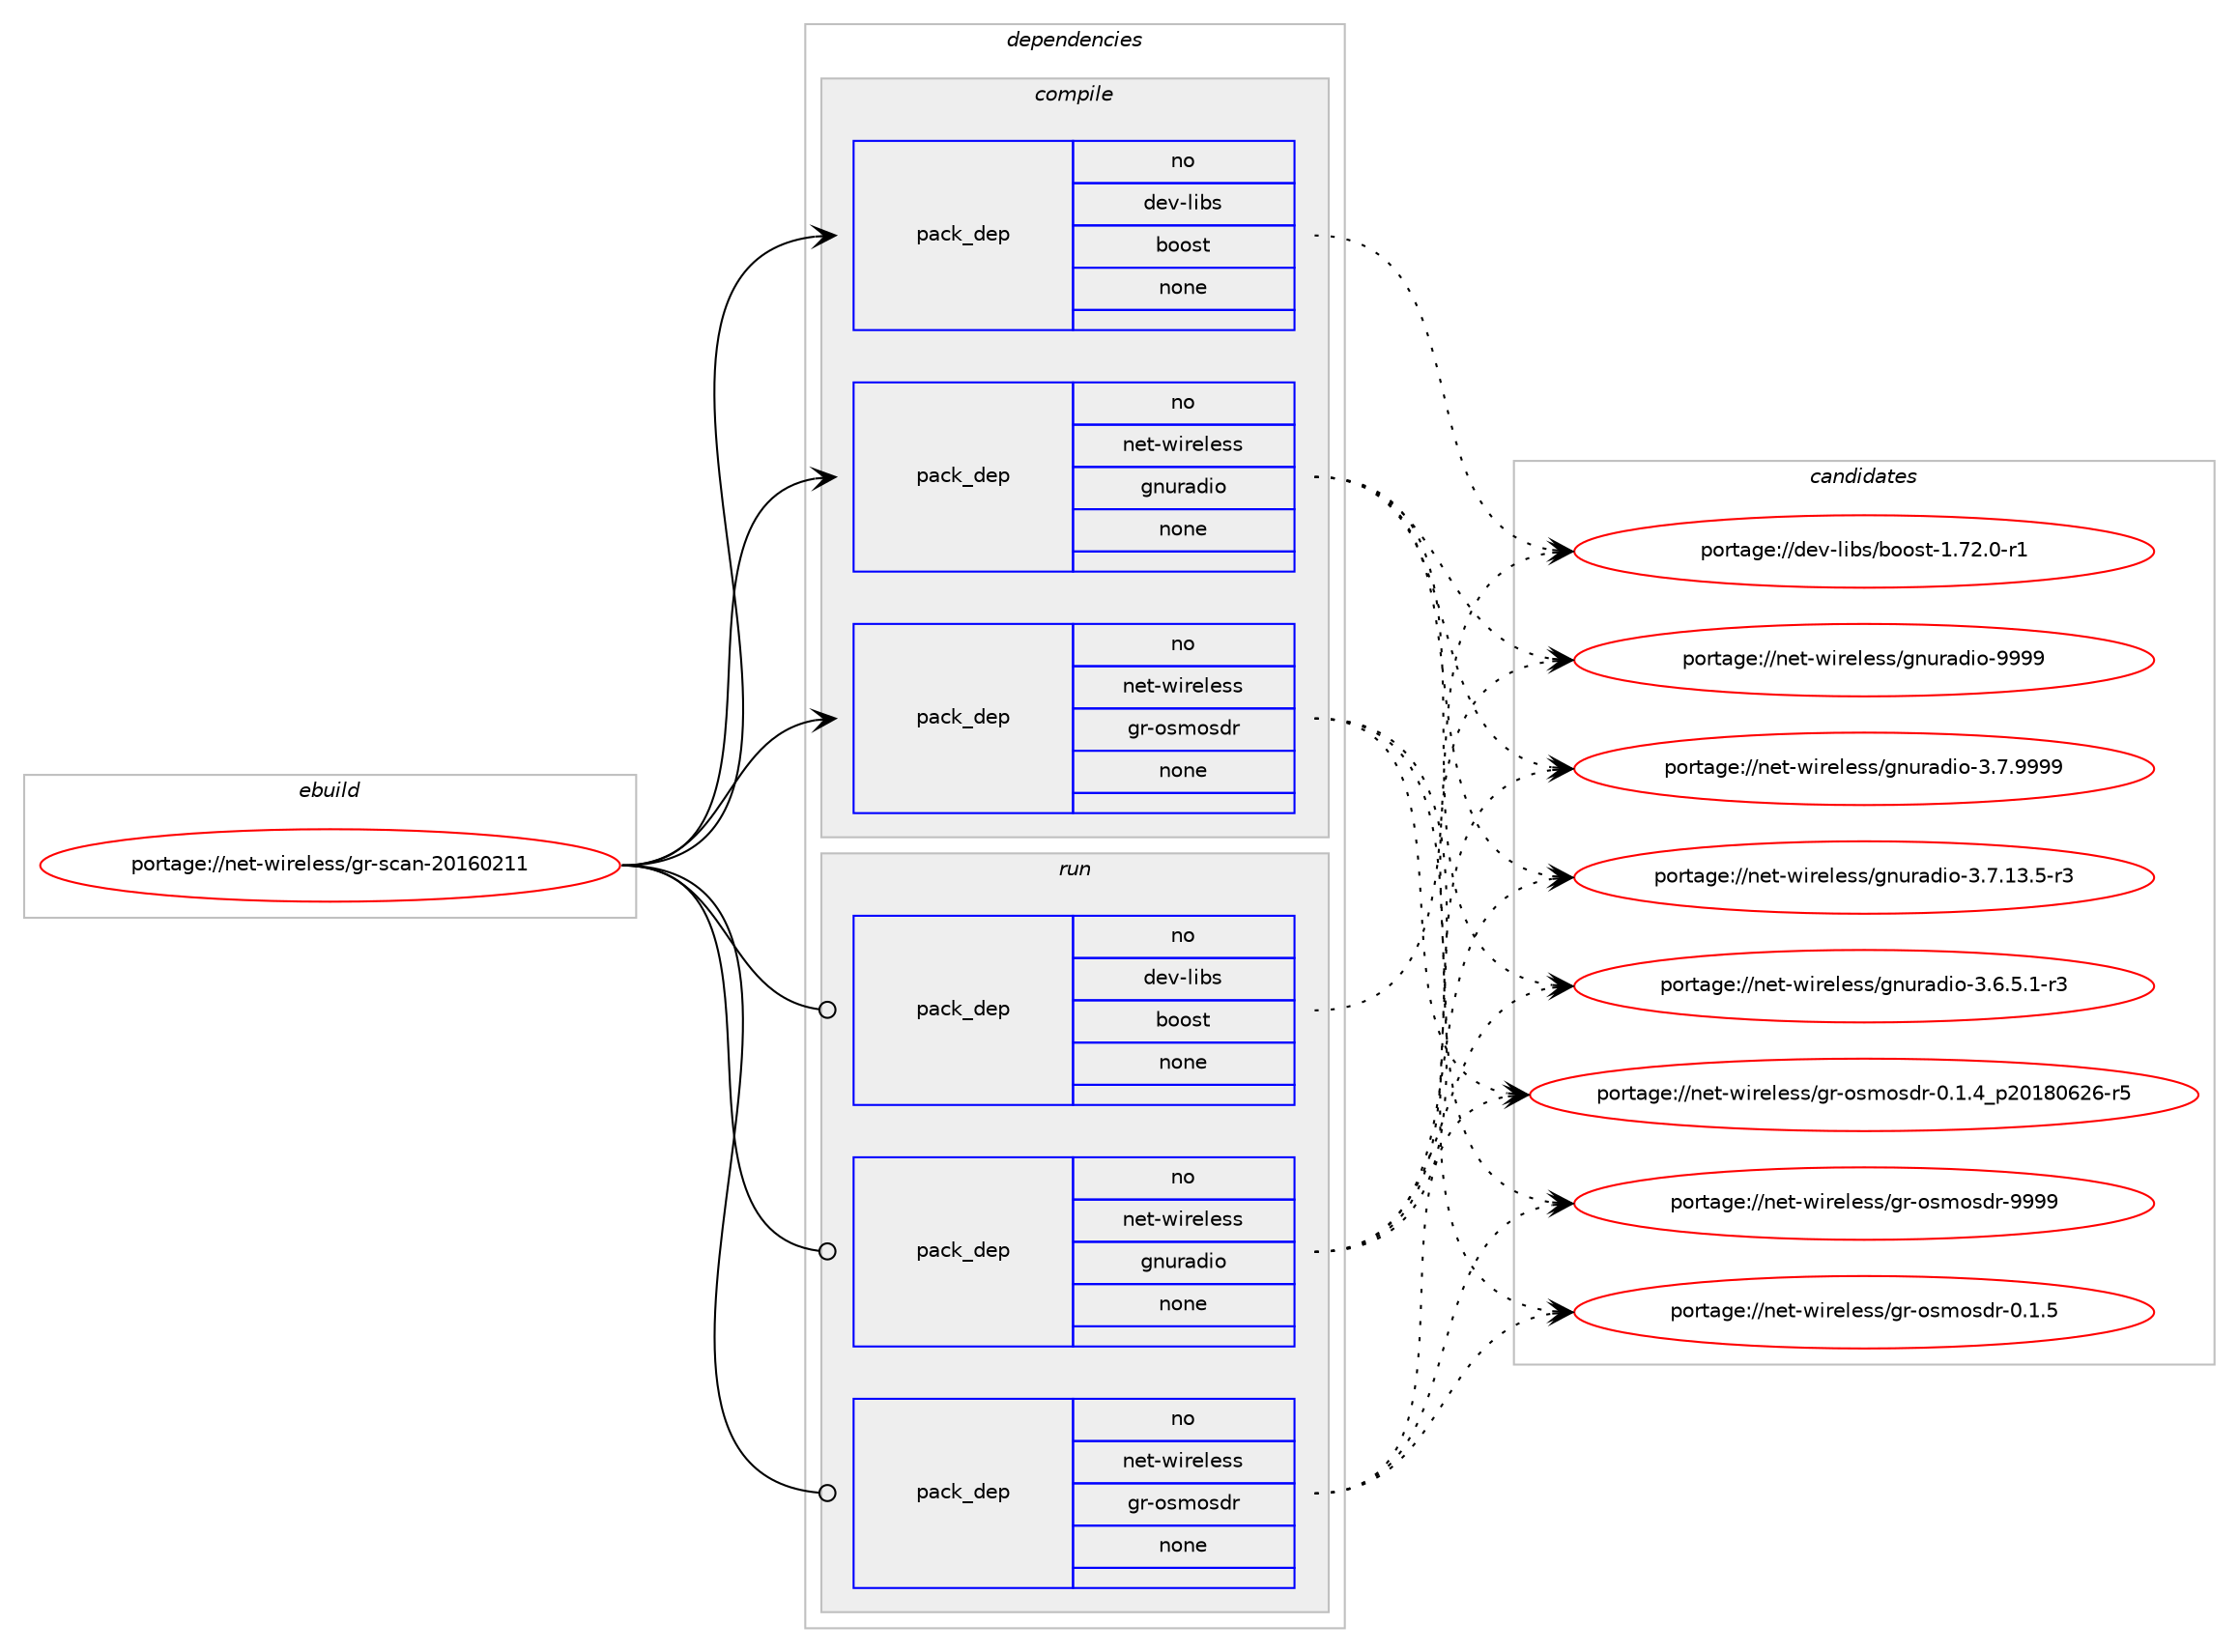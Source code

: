 digraph prolog {

# *************
# Graph options
# *************

newrank=true;
concentrate=true;
compound=true;
graph [rankdir=LR,fontname=Helvetica,fontsize=10,ranksep=1.5];#, ranksep=2.5, nodesep=0.2];
edge  [arrowhead=vee];
node  [fontname=Helvetica,fontsize=10];

# **********
# The ebuild
# **********

subgraph cluster_leftcol {
color=gray;
rank=same;
label=<<i>ebuild</i>>;
id [label="portage://net-wireless/gr-scan-20160211", color=red, width=4, href="../net-wireless/gr-scan-20160211.svg"];
}

# ****************
# The dependencies
# ****************

subgraph cluster_midcol {
color=gray;
label=<<i>dependencies</i>>;
subgraph cluster_compile {
fillcolor="#eeeeee";
style=filled;
label=<<i>compile</i>>;
subgraph pack15620 {
dependency18934 [label=<<TABLE BORDER="0" CELLBORDER="1" CELLSPACING="0" CELLPADDING="4" WIDTH="220"><TR><TD ROWSPAN="6" CELLPADDING="30">pack_dep</TD></TR><TR><TD WIDTH="110">no</TD></TR><TR><TD>dev-libs</TD></TR><TR><TD>boost</TD></TR><TR><TD>none</TD></TR><TR><TD></TD></TR></TABLE>>, shape=none, color=blue];
}
id:e -> dependency18934:w [weight=20,style="solid",arrowhead="vee"];
subgraph pack15621 {
dependency18935 [label=<<TABLE BORDER="0" CELLBORDER="1" CELLSPACING="0" CELLPADDING="4" WIDTH="220"><TR><TD ROWSPAN="6" CELLPADDING="30">pack_dep</TD></TR><TR><TD WIDTH="110">no</TD></TR><TR><TD>net-wireless</TD></TR><TR><TD>gnuradio</TD></TR><TR><TD>none</TD></TR><TR><TD></TD></TR></TABLE>>, shape=none, color=blue];
}
id:e -> dependency18935:w [weight=20,style="solid",arrowhead="vee"];
subgraph pack15622 {
dependency18936 [label=<<TABLE BORDER="0" CELLBORDER="1" CELLSPACING="0" CELLPADDING="4" WIDTH="220"><TR><TD ROWSPAN="6" CELLPADDING="30">pack_dep</TD></TR><TR><TD WIDTH="110">no</TD></TR><TR><TD>net-wireless</TD></TR><TR><TD>gr-osmosdr</TD></TR><TR><TD>none</TD></TR><TR><TD></TD></TR></TABLE>>, shape=none, color=blue];
}
id:e -> dependency18936:w [weight=20,style="solid",arrowhead="vee"];
}
subgraph cluster_compileandrun {
fillcolor="#eeeeee";
style=filled;
label=<<i>compile and run</i>>;
}
subgraph cluster_run {
fillcolor="#eeeeee";
style=filled;
label=<<i>run</i>>;
subgraph pack15623 {
dependency18937 [label=<<TABLE BORDER="0" CELLBORDER="1" CELLSPACING="0" CELLPADDING="4" WIDTH="220"><TR><TD ROWSPAN="6" CELLPADDING="30">pack_dep</TD></TR><TR><TD WIDTH="110">no</TD></TR><TR><TD>dev-libs</TD></TR><TR><TD>boost</TD></TR><TR><TD>none</TD></TR><TR><TD></TD></TR></TABLE>>, shape=none, color=blue];
}
id:e -> dependency18937:w [weight=20,style="solid",arrowhead="odot"];
subgraph pack15624 {
dependency18938 [label=<<TABLE BORDER="0" CELLBORDER="1" CELLSPACING="0" CELLPADDING="4" WIDTH="220"><TR><TD ROWSPAN="6" CELLPADDING="30">pack_dep</TD></TR><TR><TD WIDTH="110">no</TD></TR><TR><TD>net-wireless</TD></TR><TR><TD>gnuradio</TD></TR><TR><TD>none</TD></TR><TR><TD></TD></TR></TABLE>>, shape=none, color=blue];
}
id:e -> dependency18938:w [weight=20,style="solid",arrowhead="odot"];
subgraph pack15625 {
dependency18939 [label=<<TABLE BORDER="0" CELLBORDER="1" CELLSPACING="0" CELLPADDING="4" WIDTH="220"><TR><TD ROWSPAN="6" CELLPADDING="30">pack_dep</TD></TR><TR><TD WIDTH="110">no</TD></TR><TR><TD>net-wireless</TD></TR><TR><TD>gr-osmosdr</TD></TR><TR><TD>none</TD></TR><TR><TD></TD></TR></TABLE>>, shape=none, color=blue];
}
id:e -> dependency18939:w [weight=20,style="solid",arrowhead="odot"];
}
}

# **************
# The candidates
# **************

subgraph cluster_choices {
rank=same;
color=gray;
label=<<i>candidates</i>>;

subgraph choice15620 {
color=black;
nodesep=1;
choice10010111845108105981154798111111115116454946555046484511449 [label="portage://dev-libs/boost-1.72.0-r1", color=red, width=4,href="../dev-libs/boost-1.72.0-r1.svg"];
dependency18934:e -> choice10010111845108105981154798111111115116454946555046484511449:w [style=dotted,weight="100"];
}
subgraph choice15621 {
color=black;
nodesep=1;
choice1101011164511910511410110810111511547103110117114971001051114557575757 [label="portage://net-wireless/gnuradio-9999", color=red, width=4,href="../net-wireless/gnuradio-9999.svg"];
choice110101116451191051141011081011151154710311011711497100105111455146554657575757 [label="portage://net-wireless/gnuradio-3.7.9999", color=red, width=4,href="../net-wireless/gnuradio-3.7.9999.svg"];
choice1101011164511910511410110810111511547103110117114971001051114551465546495146534511451 [label="portage://net-wireless/gnuradio-3.7.13.5-r3", color=red, width=4,href="../net-wireless/gnuradio-3.7.13.5-r3.svg"];
choice11010111645119105114101108101115115471031101171149710010511145514654465346494511451 [label="portage://net-wireless/gnuradio-3.6.5.1-r3", color=red, width=4,href="../net-wireless/gnuradio-3.6.5.1-r3.svg"];
dependency18935:e -> choice1101011164511910511410110810111511547103110117114971001051114557575757:w [style=dotted,weight="100"];
dependency18935:e -> choice110101116451191051141011081011151154710311011711497100105111455146554657575757:w [style=dotted,weight="100"];
dependency18935:e -> choice1101011164511910511410110810111511547103110117114971001051114551465546495146534511451:w [style=dotted,weight="100"];
dependency18935:e -> choice11010111645119105114101108101115115471031101171149710010511145514654465346494511451:w [style=dotted,weight="100"];
}
subgraph choice15622 {
color=black;
nodesep=1;
choice1101011164511910511410110810111511547103114451111151091111151001144557575757 [label="portage://net-wireless/gr-osmosdr-9999", color=red, width=4,href="../net-wireless/gr-osmosdr-9999.svg"];
choice110101116451191051141011081011151154710311445111115109111115100114454846494653 [label="portage://net-wireless/gr-osmosdr-0.1.5", color=red, width=4,href="../net-wireless/gr-osmosdr-0.1.5.svg"];
choice1101011164511910511410110810111511547103114451111151091111151001144548464946529511250484956485450544511453 [label="portage://net-wireless/gr-osmosdr-0.1.4_p20180626-r5", color=red, width=4,href="../net-wireless/gr-osmosdr-0.1.4_p20180626-r5.svg"];
dependency18936:e -> choice1101011164511910511410110810111511547103114451111151091111151001144557575757:w [style=dotted,weight="100"];
dependency18936:e -> choice110101116451191051141011081011151154710311445111115109111115100114454846494653:w [style=dotted,weight="100"];
dependency18936:e -> choice1101011164511910511410110810111511547103114451111151091111151001144548464946529511250484956485450544511453:w [style=dotted,weight="100"];
}
subgraph choice15623 {
color=black;
nodesep=1;
choice10010111845108105981154798111111115116454946555046484511449 [label="portage://dev-libs/boost-1.72.0-r1", color=red, width=4,href="../dev-libs/boost-1.72.0-r1.svg"];
dependency18937:e -> choice10010111845108105981154798111111115116454946555046484511449:w [style=dotted,weight="100"];
}
subgraph choice15624 {
color=black;
nodesep=1;
choice1101011164511910511410110810111511547103110117114971001051114557575757 [label="portage://net-wireless/gnuradio-9999", color=red, width=4,href="../net-wireless/gnuradio-9999.svg"];
choice110101116451191051141011081011151154710311011711497100105111455146554657575757 [label="portage://net-wireless/gnuradio-3.7.9999", color=red, width=4,href="../net-wireless/gnuradio-3.7.9999.svg"];
choice1101011164511910511410110810111511547103110117114971001051114551465546495146534511451 [label="portage://net-wireless/gnuradio-3.7.13.5-r3", color=red, width=4,href="../net-wireless/gnuradio-3.7.13.5-r3.svg"];
choice11010111645119105114101108101115115471031101171149710010511145514654465346494511451 [label="portage://net-wireless/gnuradio-3.6.5.1-r3", color=red, width=4,href="../net-wireless/gnuradio-3.6.5.1-r3.svg"];
dependency18938:e -> choice1101011164511910511410110810111511547103110117114971001051114557575757:w [style=dotted,weight="100"];
dependency18938:e -> choice110101116451191051141011081011151154710311011711497100105111455146554657575757:w [style=dotted,weight="100"];
dependency18938:e -> choice1101011164511910511410110810111511547103110117114971001051114551465546495146534511451:w [style=dotted,weight="100"];
dependency18938:e -> choice11010111645119105114101108101115115471031101171149710010511145514654465346494511451:w [style=dotted,weight="100"];
}
subgraph choice15625 {
color=black;
nodesep=1;
choice1101011164511910511410110810111511547103114451111151091111151001144557575757 [label="portage://net-wireless/gr-osmosdr-9999", color=red, width=4,href="../net-wireless/gr-osmosdr-9999.svg"];
choice110101116451191051141011081011151154710311445111115109111115100114454846494653 [label="portage://net-wireless/gr-osmosdr-0.1.5", color=red, width=4,href="../net-wireless/gr-osmosdr-0.1.5.svg"];
choice1101011164511910511410110810111511547103114451111151091111151001144548464946529511250484956485450544511453 [label="portage://net-wireless/gr-osmosdr-0.1.4_p20180626-r5", color=red, width=4,href="../net-wireless/gr-osmosdr-0.1.4_p20180626-r5.svg"];
dependency18939:e -> choice1101011164511910511410110810111511547103114451111151091111151001144557575757:w [style=dotted,weight="100"];
dependency18939:e -> choice110101116451191051141011081011151154710311445111115109111115100114454846494653:w [style=dotted,weight="100"];
dependency18939:e -> choice1101011164511910511410110810111511547103114451111151091111151001144548464946529511250484956485450544511453:w [style=dotted,weight="100"];
}
}

}
